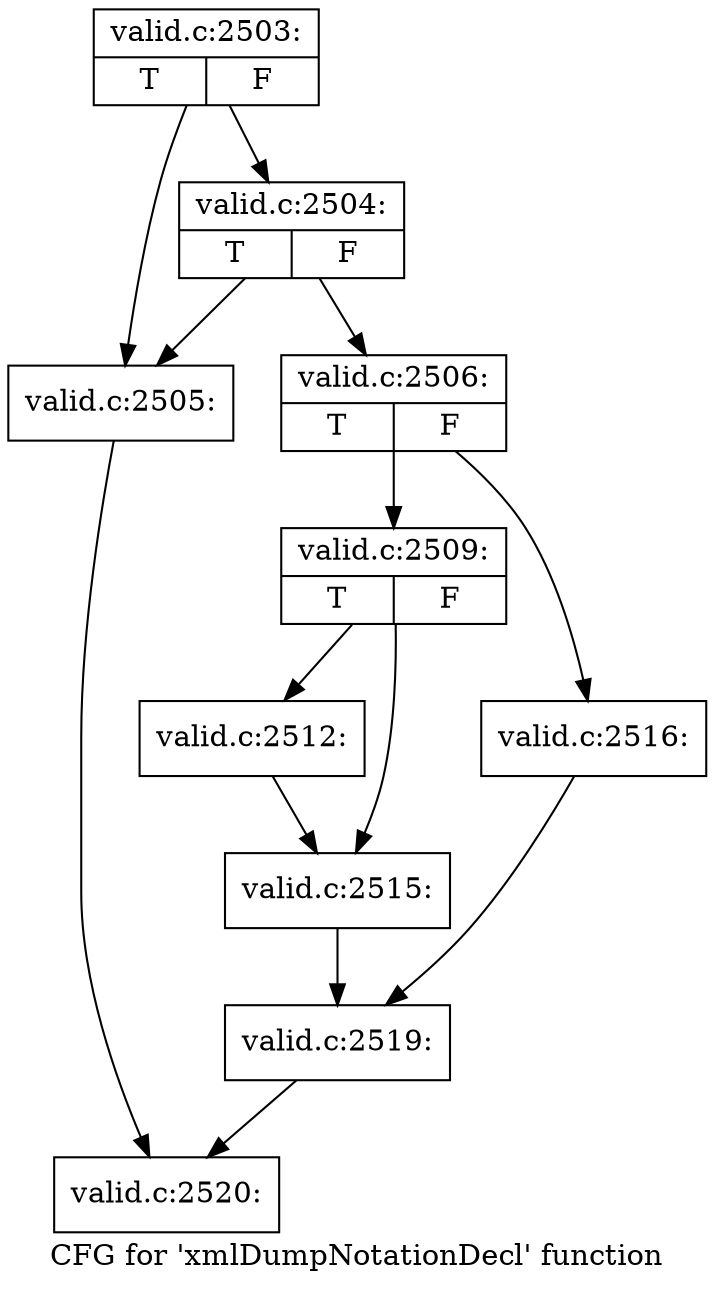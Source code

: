 digraph "CFG for 'xmlDumpNotationDecl' function" {
	label="CFG for 'xmlDumpNotationDecl' function";

	Node0x55fa50cffe00 [shape=record,label="{valid.c:2503:|{<s0>T|<s1>F}}"];
	Node0x55fa50cffe00 -> Node0x55fa50d022b0;
	Node0x55fa50cffe00 -> Node0x55fa50d02450;
	Node0x55fa50d02450 [shape=record,label="{valid.c:2504:|{<s0>T|<s1>F}}"];
	Node0x55fa50d02450 -> Node0x55fa50d022b0;
	Node0x55fa50d02450 -> Node0x55fa50d021a0;
	Node0x55fa50d022b0 [shape=record,label="{valid.c:2505:}"];
	Node0x55fa50d022b0 -> Node0x55fa50d024c0;
	Node0x55fa50d021a0 [shape=record,label="{valid.c:2506:|{<s0>T|<s1>F}}"];
	Node0x55fa50d021a0 -> Node0x55fa50c82990;
	Node0x55fa50d021a0 -> Node0x55fa50c82a30;
	Node0x55fa50c82990 [shape=record,label="{valid.c:2509:|{<s0>T|<s1>F}}"];
	Node0x55fa50c82990 -> Node0x55fa50c83260;
	Node0x55fa50c82990 -> Node0x55fa50c832b0;
	Node0x55fa50c83260 [shape=record,label="{valid.c:2512:}"];
	Node0x55fa50c83260 -> Node0x55fa50c832b0;
	Node0x55fa50c832b0 [shape=record,label="{valid.c:2515:}"];
	Node0x55fa50c832b0 -> Node0x55fa50c829e0;
	Node0x55fa50c82a30 [shape=record,label="{valid.c:2516:}"];
	Node0x55fa50c82a30 -> Node0x55fa50c829e0;
	Node0x55fa50c829e0 [shape=record,label="{valid.c:2519:}"];
	Node0x55fa50c829e0 -> Node0x55fa50d024c0;
	Node0x55fa50d024c0 [shape=record,label="{valid.c:2520:}"];
}
